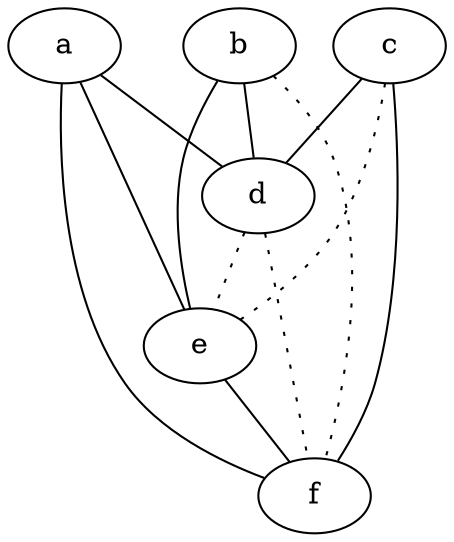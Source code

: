 graph {
a -- d;
a -- e;
a -- f;
b -- d;
b -- e;
b -- f [style=dotted];
c -- d;
c -- e [style=dotted];
c -- f;
d -- e [style=dotted];
d -- f [style=dotted];
e -- f;
}

